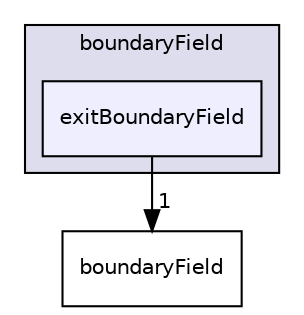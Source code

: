 digraph "src/phasicFlow/containers/pointField/boundaryField/exitBoundaryField" {
  compound=true
  node [ fontsize="10", fontname="Helvetica"];
  edge [ labelfontsize="10", labelfontname="Helvetica"];
  subgraph clusterdir_a7b5b55055c0d0d8cb35dad4e9ea05cf {
    graph [ bgcolor="#ddddee", pencolor="black", label="boundaryField" fontname="Helvetica", fontsize="10", URL="dir_a7b5b55055c0d0d8cb35dad4e9ea05cf.html"]
  dir_4c530554d949ca38e76433b0cf2e1941 [shape=box, label="exitBoundaryField", style="filled", fillcolor="#eeeeff", pencolor="black", URL="dir_4c530554d949ca38e76433b0cf2e1941.html"];
  }
  dir_29f8f9fed8910c4a198d0c147c561cfb [shape=box label="boundaryField" URL="dir_29f8f9fed8910c4a198d0c147c561cfb.html"];
  dir_4c530554d949ca38e76433b0cf2e1941->dir_29f8f9fed8910c4a198d0c147c561cfb [headlabel="1", labeldistance=1.5 headhref="dir_000099_000098.html"];
}

